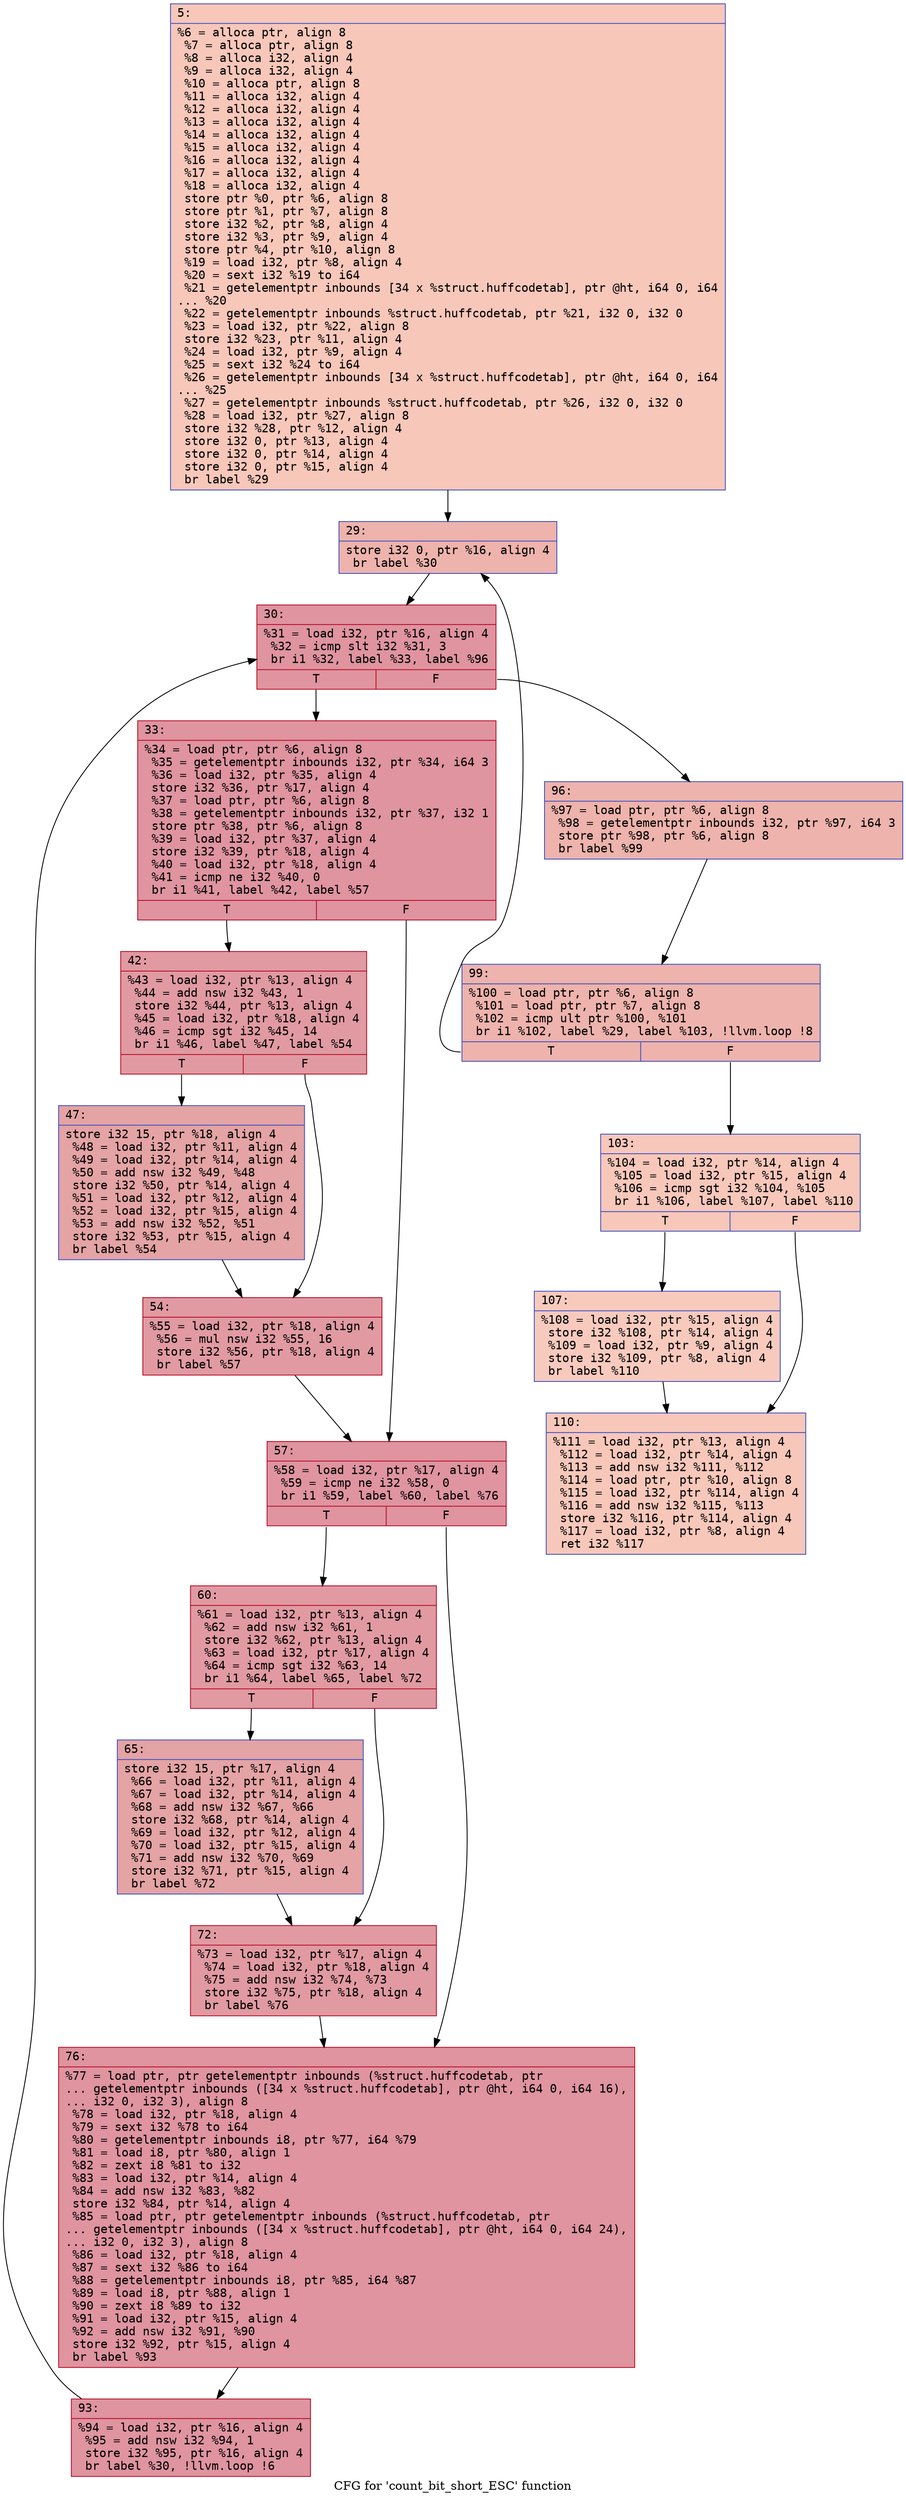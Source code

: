 digraph "CFG for 'count_bit_short_ESC' function" {
	label="CFG for 'count_bit_short_ESC' function";

	Node0x60000224fbb0 [shape=record,color="#3d50c3ff", style=filled, fillcolor="#ec7f6370" fontname="Courier",label="{5:\l|  %6 = alloca ptr, align 8\l  %7 = alloca ptr, align 8\l  %8 = alloca i32, align 4\l  %9 = alloca i32, align 4\l  %10 = alloca ptr, align 8\l  %11 = alloca i32, align 4\l  %12 = alloca i32, align 4\l  %13 = alloca i32, align 4\l  %14 = alloca i32, align 4\l  %15 = alloca i32, align 4\l  %16 = alloca i32, align 4\l  %17 = alloca i32, align 4\l  %18 = alloca i32, align 4\l  store ptr %0, ptr %6, align 8\l  store ptr %1, ptr %7, align 8\l  store i32 %2, ptr %8, align 4\l  store i32 %3, ptr %9, align 4\l  store ptr %4, ptr %10, align 8\l  %19 = load i32, ptr %8, align 4\l  %20 = sext i32 %19 to i64\l  %21 = getelementptr inbounds [34 x %struct.huffcodetab], ptr @ht, i64 0, i64\l... %20\l  %22 = getelementptr inbounds %struct.huffcodetab, ptr %21, i32 0, i32 0\l  %23 = load i32, ptr %22, align 8\l  store i32 %23, ptr %11, align 4\l  %24 = load i32, ptr %9, align 4\l  %25 = sext i32 %24 to i64\l  %26 = getelementptr inbounds [34 x %struct.huffcodetab], ptr @ht, i64 0, i64\l... %25\l  %27 = getelementptr inbounds %struct.huffcodetab, ptr %26, i32 0, i32 0\l  %28 = load i32, ptr %27, align 8\l  store i32 %28, ptr %12, align 4\l  store i32 0, ptr %13, align 4\l  store i32 0, ptr %14, align 4\l  store i32 0, ptr %15, align 4\l  br label %29\l}"];
	Node0x60000224fbb0 -> Node0x60000224fc00[tooltip="5 -> 29\nProbability 100.00%" ];
	Node0x60000224fc00 [shape=record,color="#3d50c3ff", style=filled, fillcolor="#d6524470" fontname="Courier",label="{29:\l|  store i32 0, ptr %16, align 4\l  br label %30\l}"];
	Node0x60000224fc00 -> Node0x60000224fc50[tooltip="29 -> 30\nProbability 100.00%" ];
	Node0x60000224fc50 [shape=record,color="#b70d28ff", style=filled, fillcolor="#b70d2870" fontname="Courier",label="{30:\l|  %31 = load i32, ptr %16, align 4\l  %32 = icmp slt i32 %31, 3\l  br i1 %32, label %33, label %96\l|{<s0>T|<s1>F}}"];
	Node0x60000224fc50:s0 -> Node0x60000224fca0[tooltip="30 -> 33\nProbability 96.88%" ];
	Node0x60000224fc50:s1 -> Node0x600002250000[tooltip="30 -> 96\nProbability 3.12%" ];
	Node0x60000224fca0 [shape=record,color="#b70d28ff", style=filled, fillcolor="#b70d2870" fontname="Courier",label="{33:\l|  %34 = load ptr, ptr %6, align 8\l  %35 = getelementptr inbounds i32, ptr %34, i64 3\l  %36 = load i32, ptr %35, align 4\l  store i32 %36, ptr %17, align 4\l  %37 = load ptr, ptr %6, align 8\l  %38 = getelementptr inbounds i32, ptr %37, i32 1\l  store ptr %38, ptr %6, align 8\l  %39 = load i32, ptr %37, align 4\l  store i32 %39, ptr %18, align 4\l  %40 = load i32, ptr %18, align 4\l  %41 = icmp ne i32 %40, 0\l  br i1 %41, label %42, label %57\l|{<s0>T|<s1>F}}"];
	Node0x60000224fca0:s0 -> Node0x60000224fcf0[tooltip="33 -> 42\nProbability 62.50%" ];
	Node0x60000224fca0:s1 -> Node0x60000224fde0[tooltip="33 -> 57\nProbability 37.50%" ];
	Node0x60000224fcf0 [shape=record,color="#b70d28ff", style=filled, fillcolor="#bb1b2c70" fontname="Courier",label="{42:\l|  %43 = load i32, ptr %13, align 4\l  %44 = add nsw i32 %43, 1\l  store i32 %44, ptr %13, align 4\l  %45 = load i32, ptr %18, align 4\l  %46 = icmp sgt i32 %45, 14\l  br i1 %46, label %47, label %54\l|{<s0>T|<s1>F}}"];
	Node0x60000224fcf0:s0 -> Node0x60000224fd40[tooltip="42 -> 47\nProbability 50.00%" ];
	Node0x60000224fcf0:s1 -> Node0x60000224fd90[tooltip="42 -> 54\nProbability 50.00%" ];
	Node0x60000224fd40 [shape=record,color="#3d50c3ff", style=filled, fillcolor="#c32e3170" fontname="Courier",label="{47:\l|  store i32 15, ptr %18, align 4\l  %48 = load i32, ptr %11, align 4\l  %49 = load i32, ptr %14, align 4\l  %50 = add nsw i32 %49, %48\l  store i32 %50, ptr %14, align 4\l  %51 = load i32, ptr %12, align 4\l  %52 = load i32, ptr %15, align 4\l  %53 = add nsw i32 %52, %51\l  store i32 %53, ptr %15, align 4\l  br label %54\l}"];
	Node0x60000224fd40 -> Node0x60000224fd90[tooltip="47 -> 54\nProbability 100.00%" ];
	Node0x60000224fd90 [shape=record,color="#b70d28ff", style=filled, fillcolor="#bb1b2c70" fontname="Courier",label="{54:\l|  %55 = load i32, ptr %18, align 4\l  %56 = mul nsw i32 %55, 16\l  store i32 %56, ptr %18, align 4\l  br label %57\l}"];
	Node0x60000224fd90 -> Node0x60000224fde0[tooltip="54 -> 57\nProbability 100.00%" ];
	Node0x60000224fde0 [shape=record,color="#b70d28ff", style=filled, fillcolor="#b70d2870" fontname="Courier",label="{57:\l|  %58 = load i32, ptr %17, align 4\l  %59 = icmp ne i32 %58, 0\l  br i1 %59, label %60, label %76\l|{<s0>T|<s1>F}}"];
	Node0x60000224fde0:s0 -> Node0x60000224fe30[tooltip="57 -> 60\nProbability 62.50%" ];
	Node0x60000224fde0:s1 -> Node0x60000224ff20[tooltip="57 -> 76\nProbability 37.50%" ];
	Node0x60000224fe30 [shape=record,color="#b70d28ff", style=filled, fillcolor="#bb1b2c70" fontname="Courier",label="{60:\l|  %61 = load i32, ptr %13, align 4\l  %62 = add nsw i32 %61, 1\l  store i32 %62, ptr %13, align 4\l  %63 = load i32, ptr %17, align 4\l  %64 = icmp sgt i32 %63, 14\l  br i1 %64, label %65, label %72\l|{<s0>T|<s1>F}}"];
	Node0x60000224fe30:s0 -> Node0x60000224fe80[tooltip="60 -> 65\nProbability 50.00%" ];
	Node0x60000224fe30:s1 -> Node0x60000224fed0[tooltip="60 -> 72\nProbability 50.00%" ];
	Node0x60000224fe80 [shape=record,color="#3d50c3ff", style=filled, fillcolor="#c32e3170" fontname="Courier",label="{65:\l|  store i32 15, ptr %17, align 4\l  %66 = load i32, ptr %11, align 4\l  %67 = load i32, ptr %14, align 4\l  %68 = add nsw i32 %67, %66\l  store i32 %68, ptr %14, align 4\l  %69 = load i32, ptr %12, align 4\l  %70 = load i32, ptr %15, align 4\l  %71 = add nsw i32 %70, %69\l  store i32 %71, ptr %15, align 4\l  br label %72\l}"];
	Node0x60000224fe80 -> Node0x60000224fed0[tooltip="65 -> 72\nProbability 100.00%" ];
	Node0x60000224fed0 [shape=record,color="#b70d28ff", style=filled, fillcolor="#bb1b2c70" fontname="Courier",label="{72:\l|  %73 = load i32, ptr %17, align 4\l  %74 = load i32, ptr %18, align 4\l  %75 = add nsw i32 %74, %73\l  store i32 %75, ptr %18, align 4\l  br label %76\l}"];
	Node0x60000224fed0 -> Node0x60000224ff20[tooltip="72 -> 76\nProbability 100.00%" ];
	Node0x60000224ff20 [shape=record,color="#b70d28ff", style=filled, fillcolor="#b70d2870" fontname="Courier",label="{76:\l|  %77 = load ptr, ptr getelementptr inbounds (%struct.huffcodetab, ptr\l... getelementptr inbounds ([34 x %struct.huffcodetab], ptr @ht, i64 0, i64 16),\l... i32 0, i32 3), align 8\l  %78 = load i32, ptr %18, align 4\l  %79 = sext i32 %78 to i64\l  %80 = getelementptr inbounds i8, ptr %77, i64 %79\l  %81 = load i8, ptr %80, align 1\l  %82 = zext i8 %81 to i32\l  %83 = load i32, ptr %14, align 4\l  %84 = add nsw i32 %83, %82\l  store i32 %84, ptr %14, align 4\l  %85 = load ptr, ptr getelementptr inbounds (%struct.huffcodetab, ptr\l... getelementptr inbounds ([34 x %struct.huffcodetab], ptr @ht, i64 0, i64 24),\l... i32 0, i32 3), align 8\l  %86 = load i32, ptr %18, align 4\l  %87 = sext i32 %86 to i64\l  %88 = getelementptr inbounds i8, ptr %85, i64 %87\l  %89 = load i8, ptr %88, align 1\l  %90 = zext i8 %89 to i32\l  %91 = load i32, ptr %15, align 4\l  %92 = add nsw i32 %91, %90\l  store i32 %92, ptr %15, align 4\l  br label %93\l}"];
	Node0x60000224ff20 -> Node0x60000224ff70[tooltip="76 -> 93\nProbability 100.00%" ];
	Node0x60000224ff70 [shape=record,color="#b70d28ff", style=filled, fillcolor="#b70d2870" fontname="Courier",label="{93:\l|  %94 = load i32, ptr %16, align 4\l  %95 = add nsw i32 %94, 1\l  store i32 %95, ptr %16, align 4\l  br label %30, !llvm.loop !6\l}"];
	Node0x60000224ff70 -> Node0x60000224fc50[tooltip="93 -> 30\nProbability 100.00%" ];
	Node0x600002250000 [shape=record,color="#3d50c3ff", style=filled, fillcolor="#d6524470" fontname="Courier",label="{96:\l|  %97 = load ptr, ptr %6, align 8\l  %98 = getelementptr inbounds i32, ptr %97, i64 3\l  store ptr %98, ptr %6, align 8\l  br label %99\l}"];
	Node0x600002250000 -> Node0x600002250050[tooltip="96 -> 99\nProbability 100.00%" ];
	Node0x600002250050 [shape=record,color="#3d50c3ff", style=filled, fillcolor="#d6524470" fontname="Courier",label="{99:\l|  %100 = load ptr, ptr %6, align 8\l  %101 = load ptr, ptr %7, align 8\l  %102 = icmp ult ptr %100, %101\l  br i1 %102, label %29, label %103, !llvm.loop !8\l|{<s0>T|<s1>F}}"];
	Node0x600002250050:s0 -> Node0x60000224fc00[tooltip="99 -> 29\nProbability 96.88%" ];
	Node0x600002250050:s1 -> Node0x6000022500a0[tooltip="99 -> 103\nProbability 3.12%" ];
	Node0x6000022500a0 [shape=record,color="#3d50c3ff", style=filled, fillcolor="#ec7f6370" fontname="Courier",label="{103:\l|  %104 = load i32, ptr %14, align 4\l  %105 = load i32, ptr %15, align 4\l  %106 = icmp sgt i32 %104, %105\l  br i1 %106, label %107, label %110\l|{<s0>T|<s1>F}}"];
	Node0x6000022500a0:s0 -> Node0x6000022500f0[tooltip="103 -> 107\nProbability 50.00%" ];
	Node0x6000022500a0:s1 -> Node0x600002250140[tooltip="103 -> 110\nProbability 50.00%" ];
	Node0x6000022500f0 [shape=record,color="#3d50c3ff", style=filled, fillcolor="#ef886b70" fontname="Courier",label="{107:\l|  %108 = load i32, ptr %15, align 4\l  store i32 %108, ptr %14, align 4\l  %109 = load i32, ptr %9, align 4\l  store i32 %109, ptr %8, align 4\l  br label %110\l}"];
	Node0x6000022500f0 -> Node0x600002250140[tooltip="107 -> 110\nProbability 100.00%" ];
	Node0x600002250140 [shape=record,color="#3d50c3ff", style=filled, fillcolor="#ec7f6370" fontname="Courier",label="{110:\l|  %111 = load i32, ptr %13, align 4\l  %112 = load i32, ptr %14, align 4\l  %113 = add nsw i32 %111, %112\l  %114 = load ptr, ptr %10, align 8\l  %115 = load i32, ptr %114, align 4\l  %116 = add nsw i32 %115, %113\l  store i32 %116, ptr %114, align 4\l  %117 = load i32, ptr %8, align 4\l  ret i32 %117\l}"];
}
